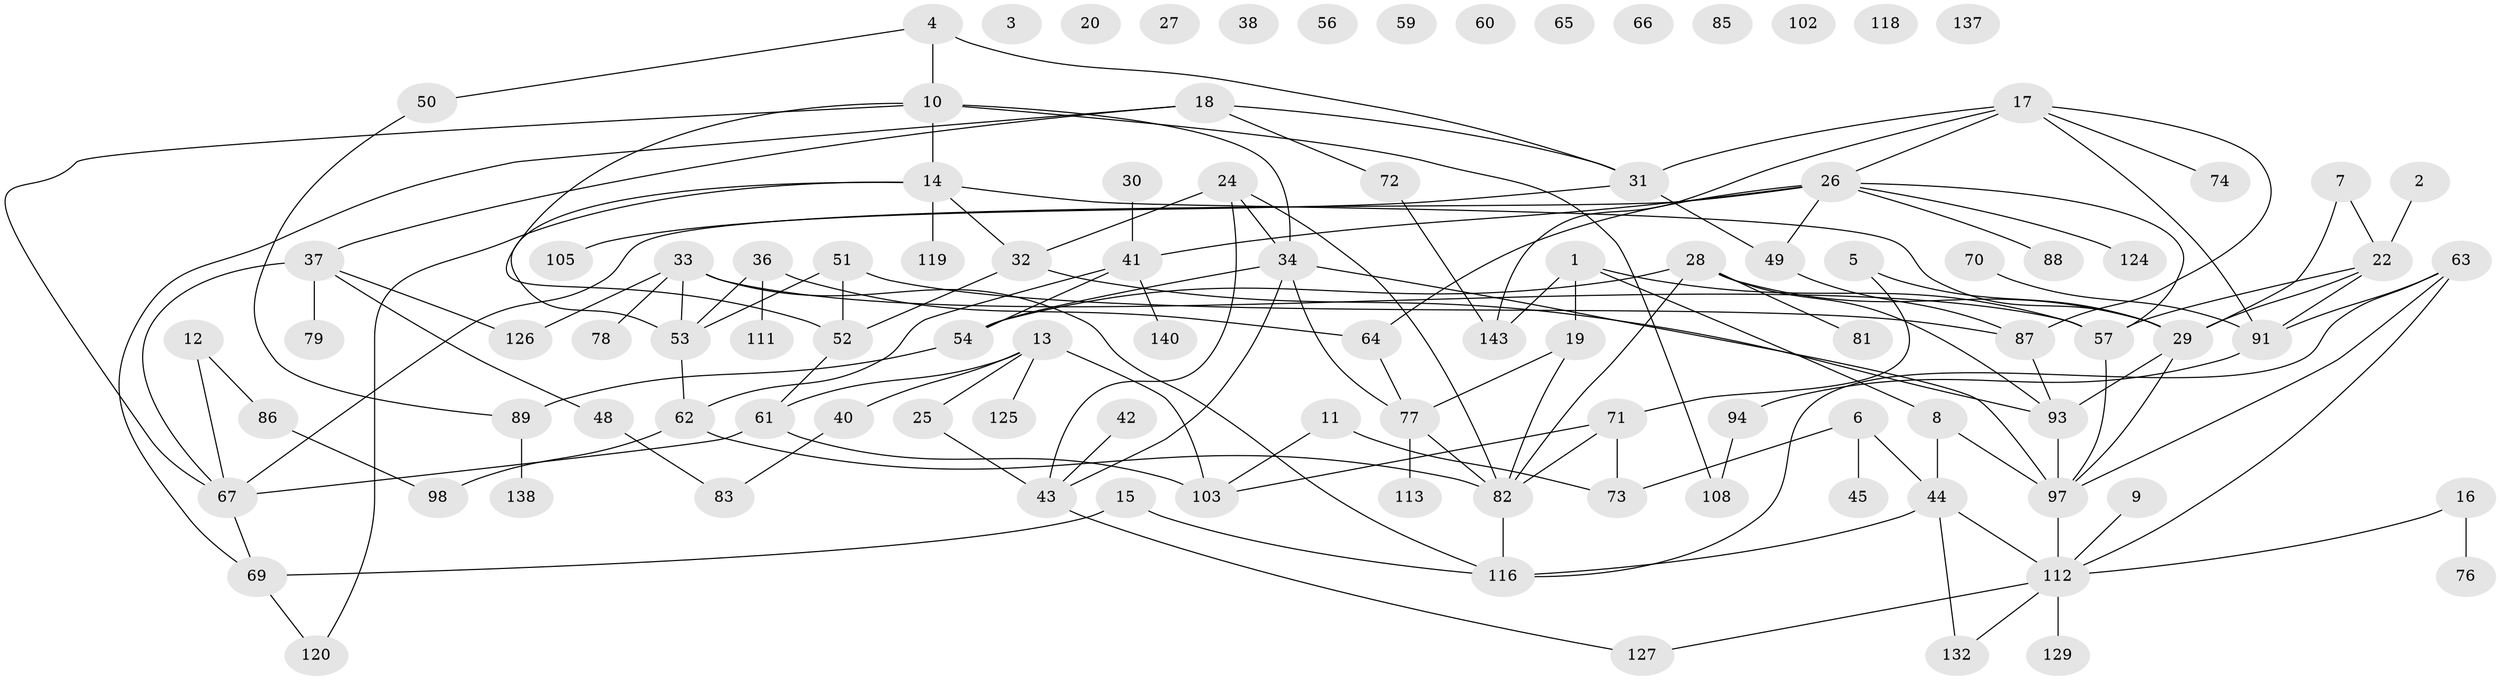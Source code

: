// original degree distribution, {2: 0.2328767123287671, 1: 0.1780821917808219, 0: 0.0821917808219178, 4: 0.1780821917808219, 3: 0.22602739726027396, 5: 0.0547945205479452, 6: 0.0410958904109589, 7: 0.00684931506849315}
// Generated by graph-tools (version 1.1) at 2025/41/03/06/25 10:41:24]
// undirected, 103 vertices, 144 edges
graph export_dot {
graph [start="1"]
  node [color=gray90,style=filled];
  1 [super="+131"];
  2;
  3;
  4;
  5;
  6 [super="+35"];
  7;
  8;
  9;
  10 [super="+47"];
  11;
  12;
  13 [super="+21"];
  14 [super="+58"];
  15 [super="+23"];
  16;
  17 [super="+39"];
  18 [super="+135"];
  19;
  20;
  22 [super="+84"];
  24;
  25;
  26 [super="+122"];
  27;
  28 [super="+46"];
  29 [super="+145"];
  30;
  31 [super="+90"];
  32 [super="+107"];
  33 [super="+130"];
  34 [super="+80"];
  36 [super="+96"];
  37 [super="+121"];
  38 [super="+101"];
  40;
  41 [super="+55"];
  42;
  43 [super="+68"];
  44;
  45 [super="+115"];
  48;
  49 [super="+99"];
  50;
  51;
  52 [super="+128"];
  53 [super="+109"];
  54;
  56;
  57 [super="+133"];
  59;
  60;
  61 [super="+75"];
  62;
  63;
  64;
  65;
  66;
  67;
  69 [super="+123"];
  70;
  71 [super="+136"];
  72 [super="+95"];
  73 [super="+104"];
  74;
  76;
  77 [super="+146"];
  78;
  79;
  81;
  82 [super="+110"];
  83;
  85;
  86 [super="+117"];
  87 [super="+92"];
  88;
  89 [super="+144"];
  91 [super="+134"];
  93 [super="+106"];
  94;
  97 [super="+100"];
  98;
  102;
  103;
  105;
  108 [super="+114"];
  111;
  112 [super="+139"];
  113;
  116 [super="+141"];
  118;
  119;
  120;
  124;
  125;
  126;
  127;
  129;
  132 [super="+142"];
  137;
  138;
  140;
  143;
  1 -- 143;
  1 -- 8;
  1 -- 19;
  1 -- 57;
  2 -- 22;
  4 -- 10 [weight=2];
  4 -- 31;
  4 -- 50;
  5 -- 29;
  5 -- 71;
  6 -- 44;
  6 -- 73;
  6 -- 45;
  7 -- 22;
  7 -- 29;
  8 -- 44;
  8 -- 97;
  9 -- 112;
  10 -- 67;
  10 -- 34;
  10 -- 52;
  10 -- 108;
  10 -- 14;
  11 -- 103;
  11 -- 73;
  12 -- 67;
  12 -- 86;
  13 -- 40;
  13 -- 61 [weight=2];
  13 -- 25;
  13 -- 125;
  13 -- 103;
  14 -- 32;
  14 -- 53;
  14 -- 119;
  14 -- 120;
  14 -- 29;
  15 -- 69;
  15 -- 116;
  16 -- 76;
  16 -- 112;
  17 -- 26;
  17 -- 74;
  17 -- 87;
  17 -- 91;
  17 -- 31;
  17 -- 143;
  18 -- 37;
  18 -- 72;
  18 -- 31;
  18 -- 69;
  19 -- 77;
  19 -- 82;
  22 -- 29;
  22 -- 57;
  22 -- 91;
  24 -- 32;
  24 -- 34;
  24 -- 43;
  24 -- 82;
  25 -- 43;
  26 -- 57;
  26 -- 64;
  26 -- 67;
  26 -- 49;
  26 -- 88;
  26 -- 41;
  26 -- 124;
  28 -- 54;
  28 -- 93;
  28 -- 81;
  28 -- 82;
  28 -- 29;
  29 -- 97;
  29 -- 93;
  30 -- 41;
  31 -- 105;
  31 -- 49 [weight=2];
  32 -- 93;
  32 -- 52;
  33 -- 57;
  33 -- 78;
  33 -- 126;
  33 -- 116;
  33 -- 53;
  34 -- 54;
  34 -- 97;
  34 -- 43;
  34 -- 77;
  36 -- 111;
  36 -- 64;
  36 -- 53;
  37 -- 48;
  37 -- 126;
  37 -- 67;
  37 -- 79;
  40 -- 83;
  41 -- 54;
  41 -- 140;
  41 -- 62;
  42 -- 43;
  43 -- 127;
  44 -- 116;
  44 -- 112;
  44 -- 132;
  48 -- 83;
  49 -- 87;
  50 -- 89;
  51 -- 52;
  51 -- 87;
  51 -- 53;
  52 -- 61;
  53 -- 62;
  54 -- 89;
  57 -- 97;
  61 -- 67;
  61 -- 103;
  62 -- 82;
  62 -- 98;
  63 -- 91;
  63 -- 116;
  63 -- 112;
  63 -- 97;
  64 -- 77;
  67 -- 69;
  69 -- 120;
  70 -- 91;
  71 -- 82;
  71 -- 103;
  71 -- 73;
  72 -- 143;
  77 -- 82;
  77 -- 113;
  82 -- 116;
  86 -- 98;
  87 -- 93;
  89 -- 138;
  91 -- 94;
  93 -- 97;
  94 -- 108;
  97 -- 112;
  112 -- 127;
  112 -- 129;
  112 -- 132;
}
